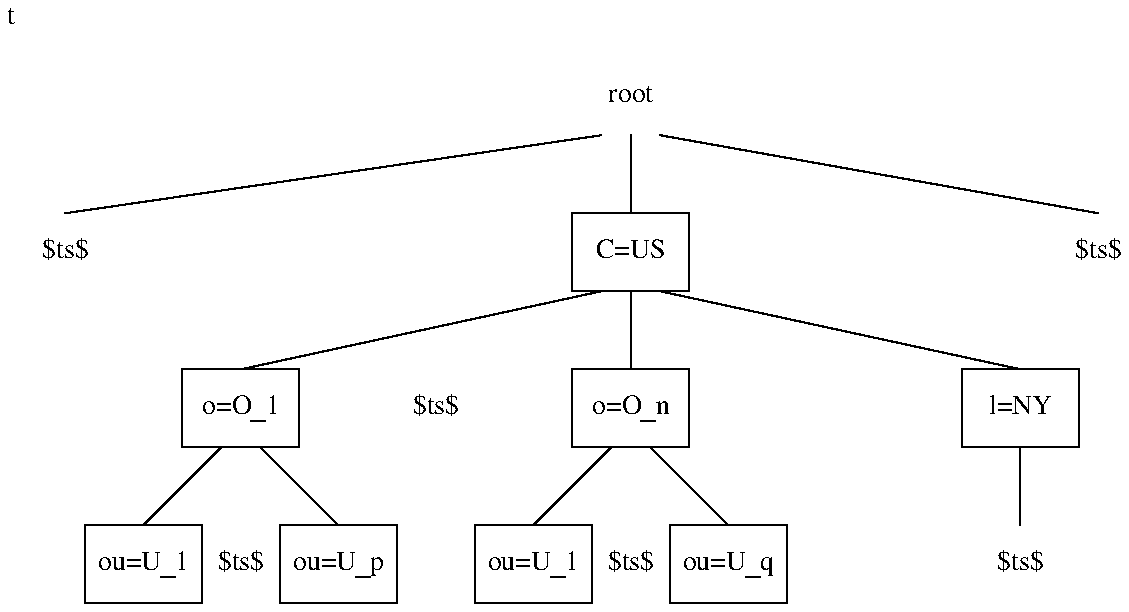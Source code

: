 \tt
.PS 5.75i
## figure W-2
B1:	box invis "root"
B2:	box with .n at (B1.s.x, B1.s.y-lineht) "C=US"
	line from B2.n to B1.s
##
B3:	box with .ne at (B2.se.x-linewid*5, B2.se.y-lineht) "o=O\_1"
B4:	box with .n at (B2.s.x, B2.s.y-lineht) "o=O\_n"
B5:	box with .nw at (B2.sw.x+linewid*5, B2.sw.y-lineht) "l=NY"
	line from B3.n to (B2.s.x-boxwid/4, B2.s.y)
	line from B4.n to (B2.s.x, B2.s.y)
	line from B5.n to (B2.s.x+boxwid/4, B2.s.y)
	move to ((B3.e.x+B4.w.x)/2, B3.e.y); "$\ldots$"
##
B6:	box with .ne at (B3.se.x-linewid*5/4, B3.se.y-lineht) "ou=U\_1"
B7:	box with .nw at (B3.sw.x+linewid*5/4, B3.sw.y-lineht) "ou=U\_p"
	line from B6.n to (B3.s.x-boxwid/6, B3.s.y)
	line from B7.n to (B3.s.x+boxwid/6, B3.s.y)
	move to ((B6.e.x+B7.w.x)/2, B6.e.y); "$\ldots$"
##
B8:	box with .ne at (B4.se.x-linewid*5/4, B4.se.y-lineht) "ou=U\_1"
B9:	box with .nw at (B4.sw.x+linewid*5/4, B4.sw.y-lineht) "ou=U\_q"
	line from B8.n to (B4.s.x-boxwid/6, B4.s.y)
	line from B9.n to (B4.s.x+boxwid/6, B4.s.y)
	move to ((B8.e.x+B9.w.x)/2, B8.e.y); "$\ldots$"
##
B10:	box invis with .n at (B5.s.x, B5.s.y-lineht) "$\ldots$"
	line from B10.n to B5.s
##
B11:	box "$\ldots$" invis with .n at (B6.n.x-linewid, B2.n.y)
	line from B11.n to (B1.s.x-boxwid/4, B1.s.y)
B12:	box "$\ldots$" invis with .n at (B5.n.x+linewid, B2.n.y)
	line from B12.n to (B1.s.x+boxwid/4, B1.s.y)
##
.PE

